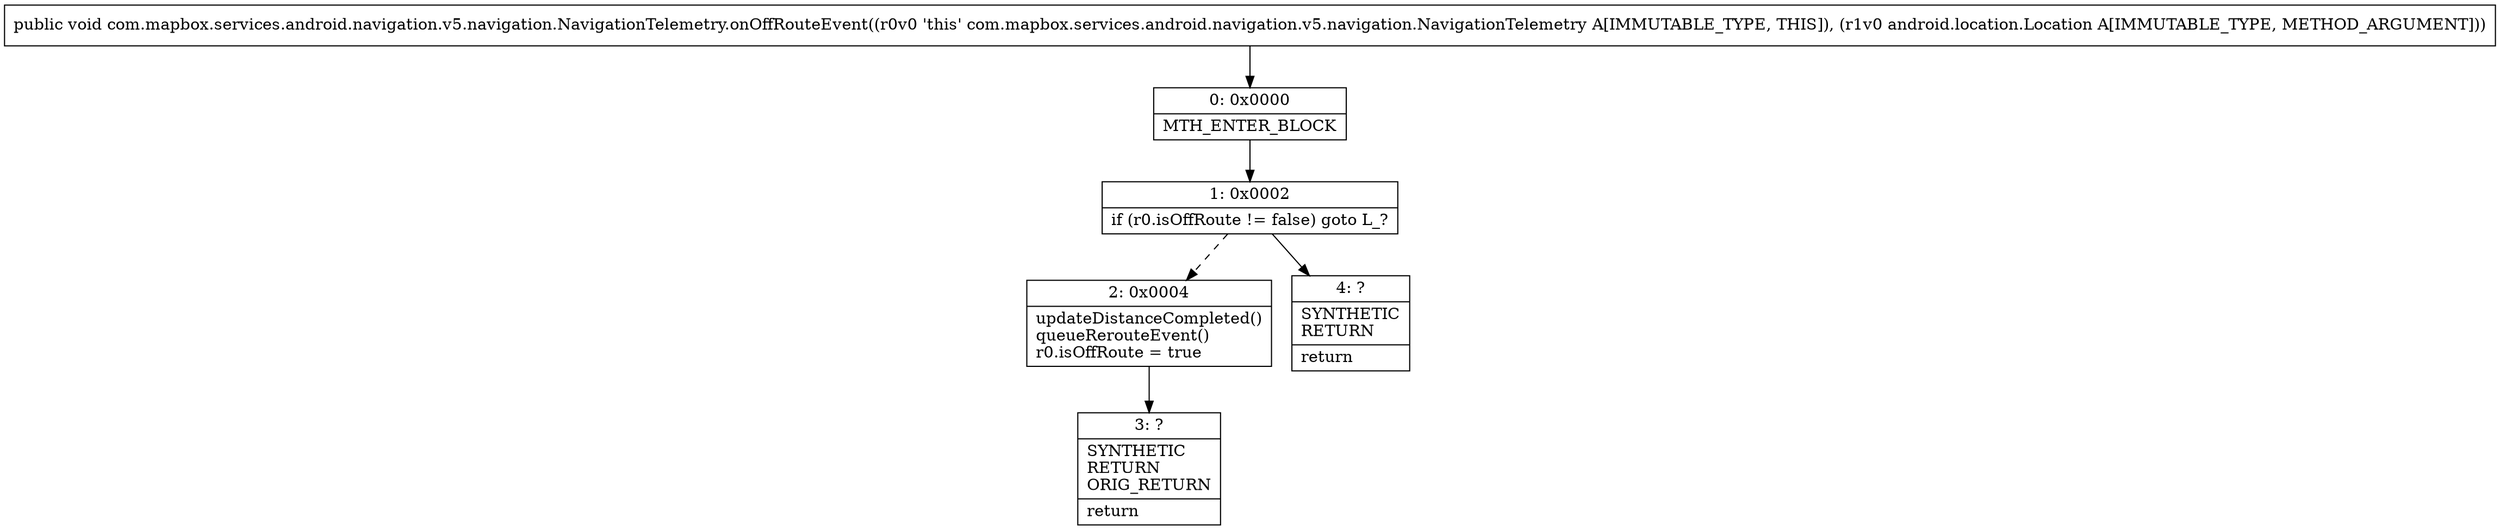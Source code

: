 digraph "CFG forcom.mapbox.services.android.navigation.v5.navigation.NavigationTelemetry.onOffRouteEvent(Landroid\/location\/Location;)V" {
Node_0 [shape=record,label="{0\:\ 0x0000|MTH_ENTER_BLOCK\l}"];
Node_1 [shape=record,label="{1\:\ 0x0002|if (r0.isOffRoute != false) goto L_?\l}"];
Node_2 [shape=record,label="{2\:\ 0x0004|updateDistanceCompleted()\lqueueRerouteEvent()\lr0.isOffRoute = true\l}"];
Node_3 [shape=record,label="{3\:\ ?|SYNTHETIC\lRETURN\lORIG_RETURN\l|return\l}"];
Node_4 [shape=record,label="{4\:\ ?|SYNTHETIC\lRETURN\l|return\l}"];
MethodNode[shape=record,label="{public void com.mapbox.services.android.navigation.v5.navigation.NavigationTelemetry.onOffRouteEvent((r0v0 'this' com.mapbox.services.android.navigation.v5.navigation.NavigationTelemetry A[IMMUTABLE_TYPE, THIS]), (r1v0 android.location.Location A[IMMUTABLE_TYPE, METHOD_ARGUMENT])) }"];
MethodNode -> Node_0;
Node_0 -> Node_1;
Node_1 -> Node_2[style=dashed];
Node_1 -> Node_4;
Node_2 -> Node_3;
}

